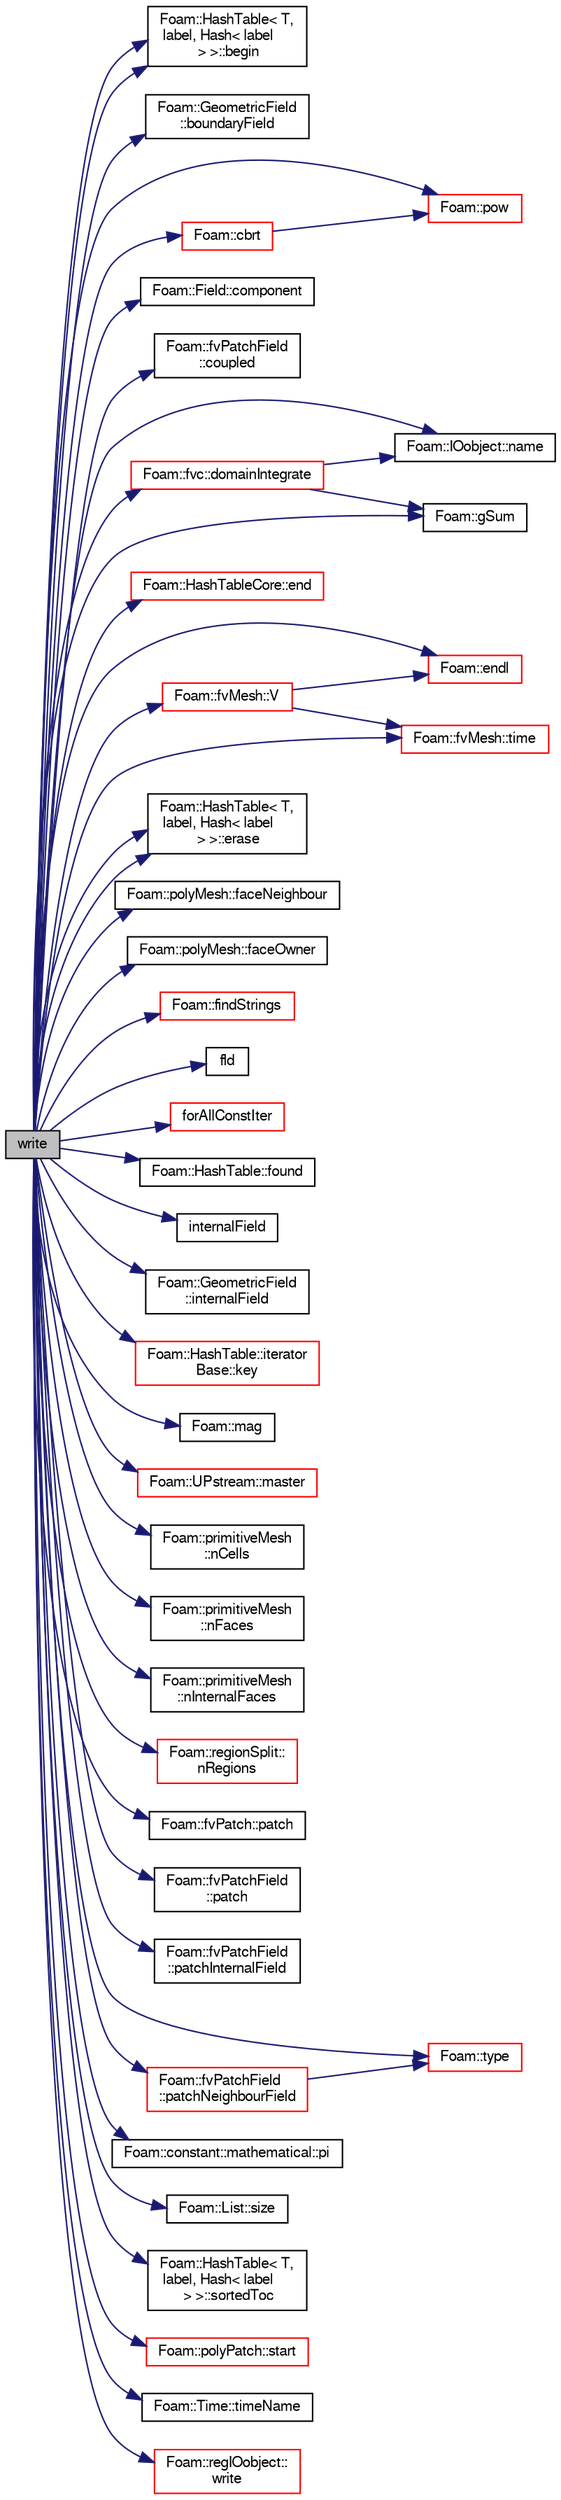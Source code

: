 digraph "write"
{
  bgcolor="transparent";
  edge [fontname="FreeSans",fontsize="10",labelfontname="FreeSans",labelfontsize="10"];
  node [fontname="FreeSans",fontsize="10",shape=record];
  rankdir="LR";
  Node684 [label="write",height=0.2,width=0.4,color="black", fillcolor="grey75", style="filled", fontcolor="black"];
  Node684 -> Node685 [color="midnightblue",fontsize="10",style="solid",fontname="FreeSans"];
  Node685 [label="Foam::HashTable\< T,\l label, Hash\< label\l \> \>::begin",height=0.2,width=0.4,color="black",URL="$a25702.html#a4718c822b6b0cd47612f37199986753a",tooltip="iterator set to the beginning of the HashTable "];
  Node684 -> Node685 [color="midnightblue",fontsize="10",style="solid",fontname="FreeSans"];
  Node684 -> Node686 [color="midnightblue",fontsize="10",style="solid",fontname="FreeSans"];
  Node686 [label="Foam::GeometricField\l::boundaryField",height=0.2,width=0.4,color="black",URL="$a22434.html#a3c6c1a789b48ea0c5e8bff64f9c14f2d",tooltip="Return reference to GeometricBoundaryField. "];
  Node684 -> Node687 [color="midnightblue",fontsize="10",style="solid",fontname="FreeSans"];
  Node687 [label="Foam::cbrt",height=0.2,width=0.4,color="red",URL="$a21124.html#aca0b7feea326c0e1e9e04078a319d019"];
  Node687 -> Node692 [color="midnightblue",fontsize="10",style="solid",fontname="FreeSans"];
  Node692 [label="Foam::pow",height=0.2,width=0.4,color="red",URL="$a21124.html#a7500c8e9d27a442adc75e287de074c7c"];
  Node684 -> Node693 [color="midnightblue",fontsize="10",style="solid",fontname="FreeSans"];
  Node693 [label="Foam::Field::component",height=0.2,width=0.4,color="black",URL="$a26466.html#aef03a3d86f5e52bd0f5fd130cb44a20e",tooltip="Return a component field of the field. "];
  Node684 -> Node694 [color="midnightblue",fontsize="10",style="solid",fontname="FreeSans"];
  Node694 [label="Foam::fvPatchField\l::coupled",height=0.2,width=0.4,color="black",URL="$a22354.html#a39c01db0e66d00fe0621a0c7e5fc4ead",tooltip="Return true if this patch field is coupled. "];
  Node684 -> Node695 [color="midnightblue",fontsize="10",style="solid",fontname="FreeSans"];
  Node695 [label="Foam::fvc::domainIntegrate",height=0.2,width=0.4,color="red",URL="$a21134.html#a97e6958677a3a619ece7528613725d84"];
  Node695 -> Node696 [color="midnightblue",fontsize="10",style="solid",fontname="FreeSans"];
  Node696 [label="Foam::IOobject::name",height=0.2,width=0.4,color="black",URL="$a26142.html#acc80e00a8ac919288fb55bd14cc88bf6",tooltip="Return name. "];
  Node695 -> Node698 [color="midnightblue",fontsize="10",style="solid",fontname="FreeSans"];
  Node698 [label="Foam::gSum",height=0.2,width=0.4,color="black",URL="$a21124.html#a11b1ebb4c53ad062332767d75ca96328"];
  Node684 -> Node702 [color="midnightblue",fontsize="10",style="solid",fontname="FreeSans"];
  Node702 [label="Foam::HashTableCore::end",height=0.2,width=0.4,color="red",URL="$a25706.html#a540580a296c0ff351686ceb4f27b6fe6",tooltip="iteratorEnd set to beyond the end of any HashTable "];
  Node684 -> Node706 [color="midnightblue",fontsize="10",style="solid",fontname="FreeSans"];
  Node706 [label="Foam::endl",height=0.2,width=0.4,color="red",URL="$a21124.html#a2db8fe02a0d3909e9351bb4275b23ce4",tooltip="Add newline and flush stream. "];
  Node684 -> Node708 [color="midnightblue",fontsize="10",style="solid",fontname="FreeSans"];
  Node708 [label="Foam::HashTable\< T,\l label, Hash\< label\l \> \>::erase",height=0.2,width=0.4,color="black",URL="$a25702.html#a12d8ea138d4886b42bc135cd082652c7",tooltip="Erase a hashedEntry specified by given iterator. "];
  Node684 -> Node708 [color="midnightblue",fontsize="10",style="solid",fontname="FreeSans"];
  Node684 -> Node709 [color="midnightblue",fontsize="10",style="solid",fontname="FreeSans"];
  Node709 [label="Foam::polyMesh::faceNeighbour",height=0.2,width=0.4,color="black",URL="$a27410.html#a9fb57b52c700ed61f09ada65412d13e3",tooltip="Return face neighbour. "];
  Node684 -> Node710 [color="midnightblue",fontsize="10",style="solid",fontname="FreeSans"];
  Node710 [label="Foam::polyMesh::faceOwner",height=0.2,width=0.4,color="black",URL="$a27410.html#a57752b49bfee23ca1944c3fb0493974f",tooltip="Return face owner. "];
  Node684 -> Node711 [color="midnightblue",fontsize="10",style="solid",fontname="FreeSans"];
  Node711 [label="Foam::findStrings",height=0.2,width=0.4,color="red",URL="$a21124.html#a24d78dbd0055269ca2a05f27a1edebff",tooltip="Return true if string matches one of the regular expressions. "];
  Node684 -> Node758 [color="midnightblue",fontsize="10",style="solid",fontname="FreeSans"];
  Node758 [label="fld",height=0.2,width=0.4,color="black",URL="$a18899.html#a378472d1f8b33eeefbda63a947476c8c"];
  Node684 -> Node759 [color="midnightblue",fontsize="10",style="solid",fontname="FreeSans"];
  Node759 [label="forAllConstIter",height=0.2,width=0.4,color="red",URL="$a38141.html#ae21e2836509b0fa7f7cedf6493b11b09"];
  Node684 -> Node1008 [color="midnightblue",fontsize="10",style="solid",fontname="FreeSans"];
  Node1008 [label="Foam::HashTable::found",height=0.2,width=0.4,color="black",URL="$a25702.html#a9a7a02c333e3e98344a1e5b891c4d985",tooltip="Return true if hashedEntry is found in table. "];
  Node684 -> Node698 [color="midnightblue",fontsize="10",style="solid",fontname="FreeSans"];
  Node684 -> Node1009 [color="midnightblue",fontsize="10",style="solid",fontname="FreeSans"];
  Node1009 [label="internalField",height=0.2,width=0.4,color="black",URL="$a01253.html#a8ebe4b4fc9818c2626b9c98a7ef1a16a"];
  Node684 -> Node701 [color="midnightblue",fontsize="10",style="solid",fontname="FreeSans"];
  Node701 [label="Foam::GeometricField\l::internalField",height=0.2,width=0.4,color="black",URL="$a22434.html#a9536140d36d69bbac40496f6b817aa0a",tooltip="Return internal field. "];
  Node684 -> Node1010 [color="midnightblue",fontsize="10",style="solid",fontname="FreeSans"];
  Node1010 [label="Foam::HashTable::iterator\lBase::key",height=0.2,width=0.4,color="red",URL="$a25718.html#ac08bec26397305de58d0d17659780606",tooltip="Return the Key corresponding to the iterator. "];
  Node684 -> Node821 [color="midnightblue",fontsize="10",style="solid",fontname="FreeSans"];
  Node821 [label="Foam::mag",height=0.2,width=0.4,color="black",URL="$a21124.html#a929da2a3fdcf3dacbbe0487d3a330dae"];
  Node684 -> Node907 [color="midnightblue",fontsize="10",style="solid",fontname="FreeSans"];
  Node907 [label="Foam::UPstream::master",height=0.2,width=0.4,color="red",URL="$a26270.html#a36af549940a0aae3733774649594489f",tooltip="Am I the master process. "];
  Node684 -> Node696 [color="midnightblue",fontsize="10",style="solid",fontname="FreeSans"];
  Node684 -> Node802 [color="midnightblue",fontsize="10",style="solid",fontname="FreeSans"];
  Node802 [label="Foam::primitiveMesh\l::nCells",height=0.2,width=0.4,color="black",URL="$a27530.html#a13b94bdb0926552bf78ad5210a73a3d5"];
  Node684 -> Node803 [color="midnightblue",fontsize="10",style="solid",fontname="FreeSans"];
  Node803 [label="Foam::primitiveMesh\l::nFaces",height=0.2,width=0.4,color="black",URL="$a27530.html#abe602c985a3c9ffa67176e969e77ca6f"];
  Node684 -> Node1011 [color="midnightblue",fontsize="10",style="solid",fontname="FreeSans"];
  Node1011 [label="Foam::primitiveMesh\l::nInternalFaces",height=0.2,width=0.4,color="black",URL="$a27530.html#aa6c7965af1f30d16d9125deb981cbdb0"];
  Node684 -> Node1012 [color="midnightblue",fontsize="10",style="solid",fontname="FreeSans"];
  Node1012 [label="Foam::regionSplit::\lnRegions",height=0.2,width=0.4,color="red",URL="$a25202.html#aea6a36c10dbbc8d2f593a71aa1bb12b0",tooltip="Return total number of regions. "];
  Node684 -> Node1017 [color="midnightblue",fontsize="10",style="solid",fontname="FreeSans"];
  Node1017 [label="Foam::fvPatch::patch",height=0.2,width=0.4,color="black",URL="$a22870.html#a733fd433f94cab9899e34dcc9709333e",tooltip="Return the polyPatch. "];
  Node684 -> Node1018 [color="midnightblue",fontsize="10",style="solid",fontname="FreeSans"];
  Node1018 [label="Foam::fvPatchField\l::patch",height=0.2,width=0.4,color="black",URL="$a22354.html#aca0923a4611f6166ffd8fa14d81864a4",tooltip="Return patch. "];
  Node684 -> Node1019 [color="midnightblue",fontsize="10",style="solid",fontname="FreeSans"];
  Node1019 [label="Foam::fvPatchField\l::patchInternalField",height=0.2,width=0.4,color="black",URL="$a22354.html#a3b74a67629ed67899295ec63e8f9ae84",tooltip="Return internal field next to patch as patch field. "];
  Node684 -> Node1020 [color="midnightblue",fontsize="10",style="solid",fontname="FreeSans"];
  Node1020 [label="Foam::fvPatchField\l::patchNeighbourField",height=0.2,width=0.4,color="red",URL="$a22354.html#a3eee7e8e27377d66dd0f20d3697d6b78",tooltip="Return patchField on the opposite patch of a coupled patch. "];
  Node1020 -> Node853 [color="midnightblue",fontsize="10",style="solid",fontname="FreeSans"];
  Node853 [label="Foam::type",height=0.2,width=0.4,color="red",URL="$a21124.html#aec48583af672626378f501eb9fc32cd1",tooltip="Return the file type: DIRECTORY or FILE. "];
  Node684 -> Node823 [color="midnightblue",fontsize="10",style="solid",fontname="FreeSans"];
  Node823 [label="Foam::constant::mathematical::pi",height=0.2,width=0.4,color="black",URL="$a21162.html#a731b8788a4c01586c35266c7ca4fed04"];
  Node684 -> Node692 [color="midnightblue",fontsize="10",style="solid",fontname="FreeSans"];
  Node684 -> Node808 [color="midnightblue",fontsize="10",style="solid",fontname="FreeSans"];
  Node808 [label="Foam::List::size",height=0.2,width=0.4,color="black",URL="$a25694.html#a8a5f6fa29bd4b500caf186f60245b384",tooltip="Override size to be inconsistent with allocated storage. "];
  Node684 -> Node1026 [color="midnightblue",fontsize="10",style="solid",fontname="FreeSans"];
  Node1026 [label="Foam::HashTable\< T,\l label, Hash\< label\l \> \>::sortedToc",height=0.2,width=0.4,color="black",URL="$a25702.html#a00e373a2c0d6161c4bcdc4453c1bb35e",tooltip="Return the table of contents as a sorted list. "];
  Node684 -> Node1027 [color="midnightblue",fontsize="10",style="solid",fontname="FreeSans"];
  Node1027 [label="Foam::polyPatch::start",height=0.2,width=0.4,color="red",URL="$a27478.html#a6bfd3e3abb11e98bdb4b98671cec1234",tooltip="Return start label of this patch in the polyMesh face list. "];
  Node684 -> Node811 [color="midnightblue",fontsize="10",style="solid",fontname="FreeSans"];
  Node811 [label="Foam::fvMesh::time",height=0.2,width=0.4,color="red",URL="$a22766.html#a0d94096809fe3376b29a2a29ca11bb18",tooltip="Return the top-level database. "];
  Node684 -> Node1035 [color="midnightblue",fontsize="10",style="solid",fontname="FreeSans"];
  Node1035 [label="Foam::Time::timeName",height=0.2,width=0.4,color="black",URL="$a26350.html#ad9d86fef6eca18797c786726cf925179",tooltip="Return time name of given scalar time. "];
  Node684 -> Node853 [color="midnightblue",fontsize="10",style="solid",fontname="FreeSans"];
  Node684 -> Node887 [color="midnightblue",fontsize="10",style="solid",fontname="FreeSans"];
  Node887 [label="Foam::fvMesh::V",height=0.2,width=0.4,color="red",URL="$a22766.html#a154893d1a508aff074b16eaeaa396aea",tooltip="Return cell volumes. "];
  Node887 -> Node706 [color="midnightblue",fontsize="10",style="solid",fontname="FreeSans"];
  Node887 -> Node811 [color="midnightblue",fontsize="10",style="solid",fontname="FreeSans"];
  Node684 -> Node999 [color="midnightblue",fontsize="10",style="solid",fontname="FreeSans"];
  Node999 [label="Foam::regIOobject::\lwrite",height=0.2,width=0.4,color="red",URL="$a26334.html#ad48b7b943e88478c15879659cce7aebc",tooltip="Write using setting from DB. "];
}
